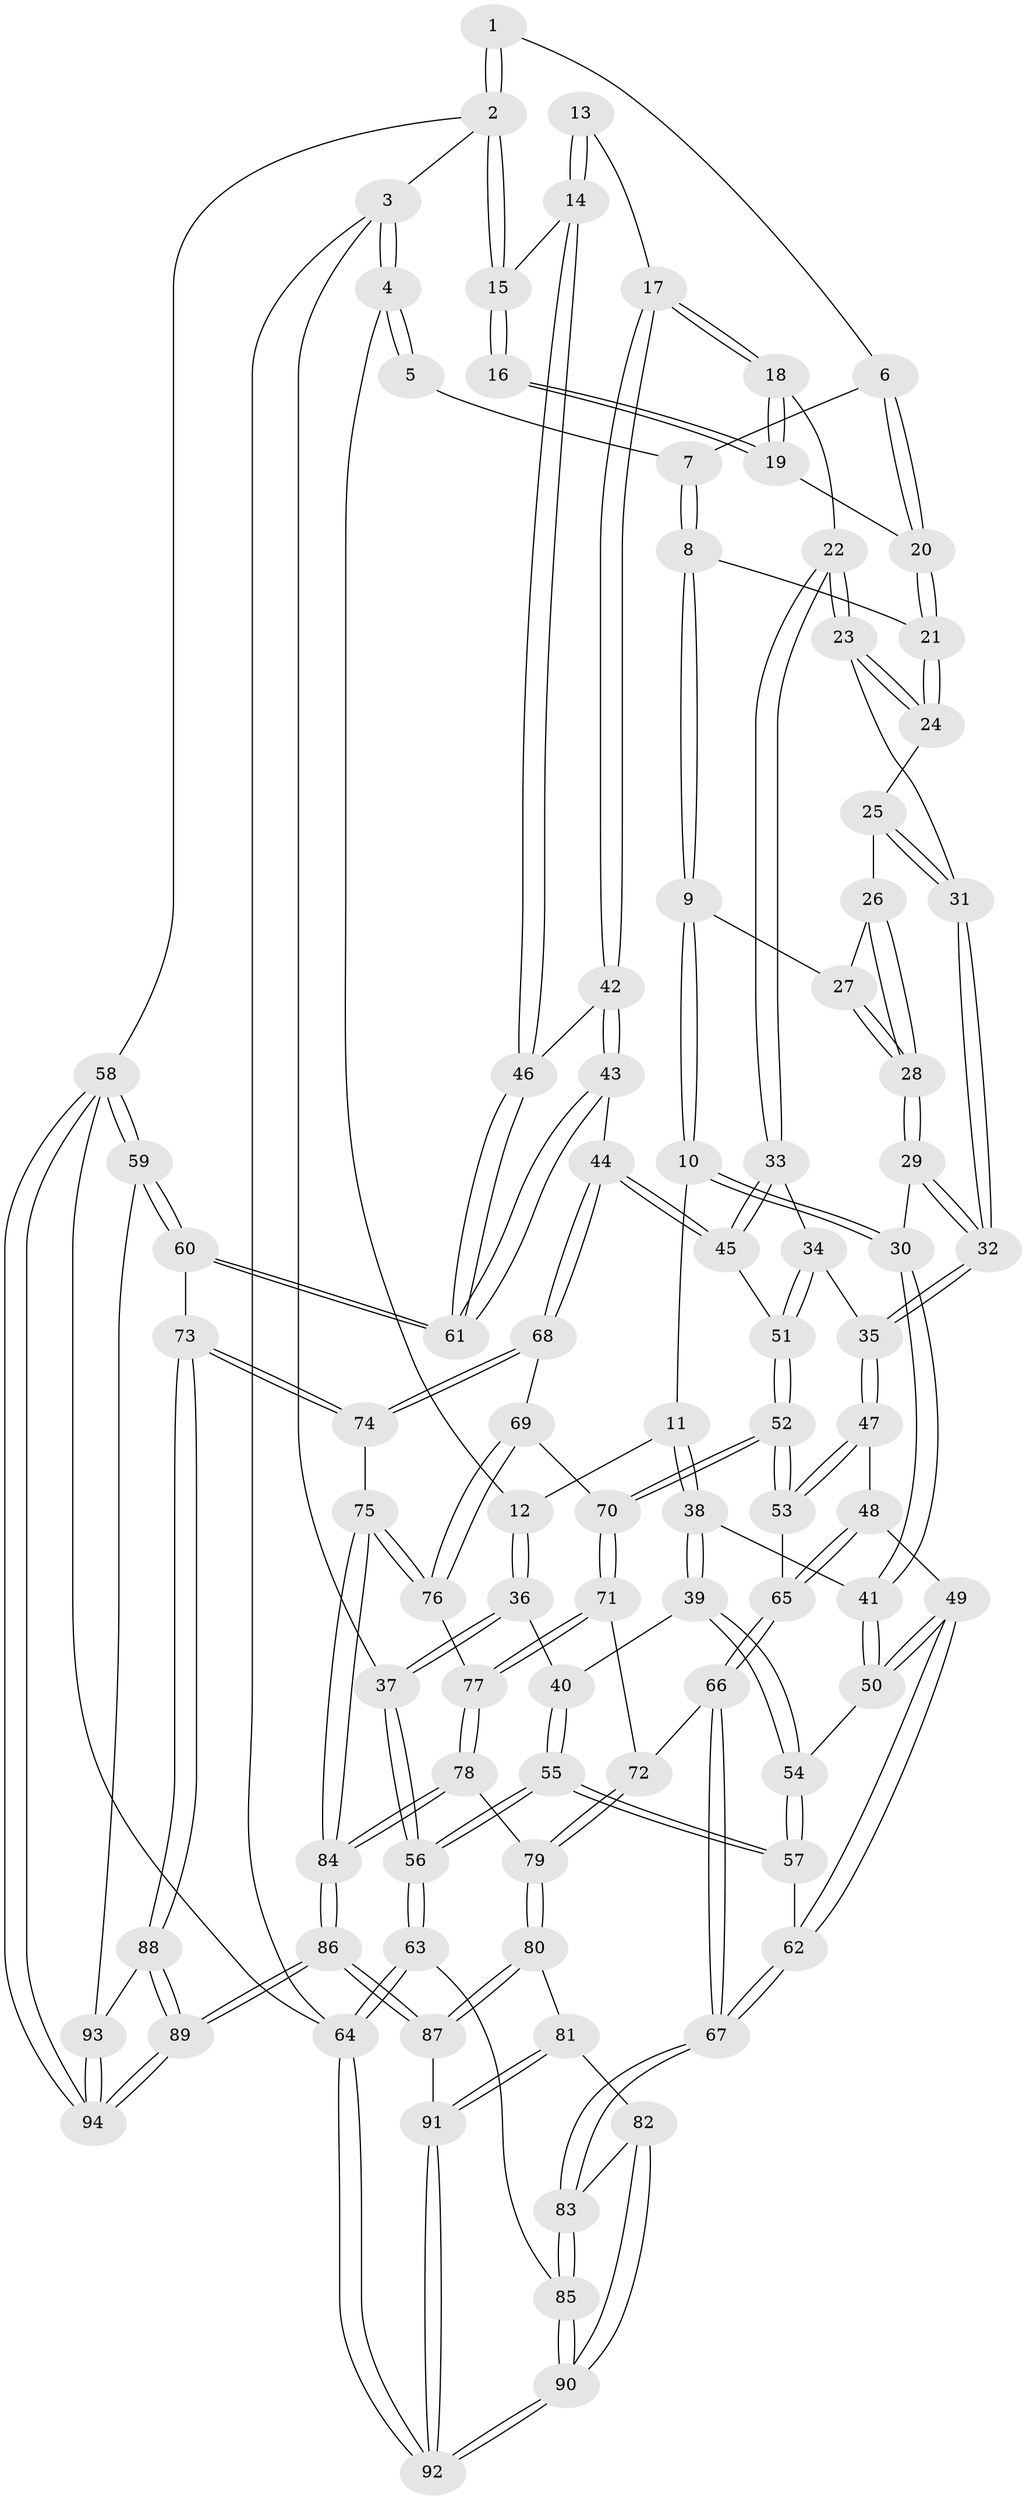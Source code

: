 // Generated by graph-tools (version 1.1) at 2025/38/03/09/25 02:38:54]
// undirected, 94 vertices, 232 edges
graph export_dot {
graph [start="1"]
  node [color=gray90,style=filled];
  1 [pos="+0.6144871593314382+0"];
  2 [pos="+1+0"];
  3 [pos="+0+0"];
  4 [pos="+0+0"];
  5 [pos="+0.30394298134349285+0"];
  6 [pos="+0.6219525659105565+0.012954177301877381"];
  7 [pos="+0.4309248629101792+0.08257735426347251"];
  8 [pos="+0.40845728076187526+0.13663719403327004"];
  9 [pos="+0.4077641913581237+0.13741094286271036"];
  10 [pos="+0.27864078892582356+0.19055573010717206"];
  11 [pos="+0.22951588945617415+0.17522688575196613"];
  12 [pos="+0.18999521539534958+0.1515214727172637"];
  13 [pos="+0.8367646518619701+0.14428985353915258"];
  14 [pos="+1+0.1452697616686502"];
  15 [pos="+1+0"];
  16 [pos="+0.8128075665387222+0.07837776750841112"];
  17 [pos="+0.8078516979494822+0.2808146207633134"];
  18 [pos="+0.7472592802685369+0.26032131344061865"];
  19 [pos="+0.7178062793198118+0.10304476041222575"];
  20 [pos="+0.6236645871741104+0.01841640393506004"];
  21 [pos="+0.566795954159625+0.13606695919471434"];
  22 [pos="+0.6752901345876842+0.29363352335804804"];
  23 [pos="+0.6210182435741797+0.2659834881147334"];
  24 [pos="+0.5640802461250382+0.1602551676889241"];
  25 [pos="+0.5320144859359385+0.184973812475069"];
  26 [pos="+0.513575092941474+0.1920585974395395"];
  27 [pos="+0.444738299272341+0.17337330698598374"];
  28 [pos="+0.4704273874119211+0.2499549765247995"];
  29 [pos="+0.4589528846228014+0.3169569099879614"];
  30 [pos="+0.37910153836159655+0.30670217673949274"];
  31 [pos="+0.5211568327029119+0.28763548671749806"];
  32 [pos="+0.46001124315054726+0.31755730843663776"];
  33 [pos="+0.6507282440131344+0.3585623700019545"];
  34 [pos="+0.5112082805108609+0.3663846030931234"];
  35 [pos="+0.4721531416938456+0.34059087882293954"];
  36 [pos="+0.09319146022367472+0.29966255426802846"];
  37 [pos="+0+0.3564169215002906"];
  38 [pos="+0.2388682216456509+0.3546623857739341"];
  39 [pos="+0.20036434881572113+0.458728569721263"];
  40 [pos="+0.12993229609134446+0.4466259776976055"];
  41 [pos="+0.3429464913109988+0.38867313177411394"];
  42 [pos="+0.8126552742889982+0.2830638626841828"];
  43 [pos="+0.7409520585950923+0.5443564207715859"];
  44 [pos="+0.7355132052251503+0.5468428020826885"];
  45 [pos="+0.6527244793120845+0.5158938374580739"];
  46 [pos="+1+0.32339255596105443"];
  47 [pos="+0.4682419152193969+0.35775586184738367"];
  48 [pos="+0.34948547549734016+0.5265337133019303"];
  49 [pos="+0.3443926793426683+0.5249010340268008"];
  50 [pos="+0.32351722006976286+0.49817747801151163"];
  51 [pos="+0.5843763816096216+0.5343613695279439"];
  52 [pos="+0.5124719732573614+0.5773542340379051"];
  53 [pos="+0.46850763123485173+0.5569178104024508"];
  54 [pos="+0.20224507606491554+0.4599333053841165"];
  55 [pos="+0+0.6187947669520192"];
  56 [pos="+0+0.6356479253574671"];
  57 [pos="+0.16876694960377872+0.6931734162701799"];
  58 [pos="+1+1"];
  59 [pos="+1+1"];
  60 [pos="+1+0.6288001102638868"];
  61 [pos="+1+0.4894589937868378"];
  62 [pos="+0.19382841508813875+0.7065955307685692"];
  63 [pos="+0+0.7546934488742587"];
  64 [pos="+0+1"];
  65 [pos="+0.3661862174477367+0.5343251235748323"];
  66 [pos="+0.356098863821726+0.7337116805447137"];
  67 [pos="+0.23389156825474575+0.7747658256148104"];
  68 [pos="+0.744196091658993+0.6563983046309367"];
  69 [pos="+0.6162017024678123+0.6867244019213203"];
  70 [pos="+0.51252575170875+0.666580458126778"];
  71 [pos="+0.5114396382739893+0.671247420941188"];
  72 [pos="+0.3891886015136064+0.7351550791887314"];
  73 [pos="+0.871339734738846+0.8029109184297638"];
  74 [pos="+0.7787641995216814+0.7862545548403704"];
  75 [pos="+0.7641918487599232+0.7952655155290069"];
  76 [pos="+0.681866846702671+0.7584725492520138"];
  77 [pos="+0.5291538621215868+0.7234462747372936"];
  78 [pos="+0.5323207235483592+0.8005266091350707"];
  79 [pos="+0.43215789199344384+0.8311209665180876"];
  80 [pos="+0.4269663742268035+0.8394796478960048"];
  81 [pos="+0.31087400793312414+0.8660502785263159"];
  82 [pos="+0.24077326752912662+0.8111442181856349"];
  83 [pos="+0.23362544916796865+0.7950194435299391"];
  84 [pos="+0.6278414104928263+0.9397905780244503"];
  85 [pos="+0.07378081331406235+0.8804034082732978"];
  86 [pos="+0.5746242078558976+1"];
  87 [pos="+0.5190676137752238+1"];
  88 [pos="+0.8806656306488707+0.848659767495847"];
  89 [pos="+0.7305852379457749+1"];
  90 [pos="+0.14896532401644214+1"];
  91 [pos="+0.456408262691984+1"];
  92 [pos="+0.14669466158405522+1"];
  93 [pos="+0.9122164835080283+0.8984618085859111"];
  94 [pos="+1+1"];
  1 -- 2;
  1 -- 2;
  1 -- 6;
  2 -- 3;
  2 -- 15;
  2 -- 15;
  2 -- 58;
  3 -- 4;
  3 -- 4;
  3 -- 37;
  3 -- 64;
  4 -- 5;
  4 -- 5;
  4 -- 12;
  5 -- 7;
  6 -- 7;
  6 -- 20;
  6 -- 20;
  7 -- 8;
  7 -- 8;
  8 -- 9;
  8 -- 9;
  8 -- 21;
  9 -- 10;
  9 -- 10;
  9 -- 27;
  10 -- 11;
  10 -- 30;
  10 -- 30;
  11 -- 12;
  11 -- 38;
  11 -- 38;
  12 -- 36;
  12 -- 36;
  13 -- 14;
  13 -- 14;
  13 -- 17;
  14 -- 15;
  14 -- 46;
  14 -- 46;
  15 -- 16;
  15 -- 16;
  16 -- 19;
  16 -- 19;
  17 -- 18;
  17 -- 18;
  17 -- 42;
  17 -- 42;
  18 -- 19;
  18 -- 19;
  18 -- 22;
  19 -- 20;
  20 -- 21;
  20 -- 21;
  21 -- 24;
  21 -- 24;
  22 -- 23;
  22 -- 23;
  22 -- 33;
  22 -- 33;
  23 -- 24;
  23 -- 24;
  23 -- 31;
  24 -- 25;
  25 -- 26;
  25 -- 31;
  25 -- 31;
  26 -- 27;
  26 -- 28;
  26 -- 28;
  27 -- 28;
  27 -- 28;
  28 -- 29;
  28 -- 29;
  29 -- 30;
  29 -- 32;
  29 -- 32;
  30 -- 41;
  30 -- 41;
  31 -- 32;
  31 -- 32;
  32 -- 35;
  32 -- 35;
  33 -- 34;
  33 -- 45;
  33 -- 45;
  34 -- 35;
  34 -- 51;
  34 -- 51;
  35 -- 47;
  35 -- 47;
  36 -- 37;
  36 -- 37;
  36 -- 40;
  37 -- 56;
  37 -- 56;
  38 -- 39;
  38 -- 39;
  38 -- 41;
  39 -- 40;
  39 -- 54;
  39 -- 54;
  40 -- 55;
  40 -- 55;
  41 -- 50;
  41 -- 50;
  42 -- 43;
  42 -- 43;
  42 -- 46;
  43 -- 44;
  43 -- 61;
  43 -- 61;
  44 -- 45;
  44 -- 45;
  44 -- 68;
  44 -- 68;
  45 -- 51;
  46 -- 61;
  46 -- 61;
  47 -- 48;
  47 -- 53;
  47 -- 53;
  48 -- 49;
  48 -- 65;
  48 -- 65;
  49 -- 50;
  49 -- 50;
  49 -- 62;
  49 -- 62;
  50 -- 54;
  51 -- 52;
  51 -- 52;
  52 -- 53;
  52 -- 53;
  52 -- 70;
  52 -- 70;
  53 -- 65;
  54 -- 57;
  54 -- 57;
  55 -- 56;
  55 -- 56;
  55 -- 57;
  55 -- 57;
  56 -- 63;
  56 -- 63;
  57 -- 62;
  58 -- 59;
  58 -- 59;
  58 -- 94;
  58 -- 94;
  58 -- 64;
  59 -- 60;
  59 -- 60;
  59 -- 93;
  60 -- 61;
  60 -- 61;
  60 -- 73;
  62 -- 67;
  62 -- 67;
  63 -- 64;
  63 -- 64;
  63 -- 85;
  64 -- 92;
  64 -- 92;
  65 -- 66;
  65 -- 66;
  66 -- 67;
  66 -- 67;
  66 -- 72;
  67 -- 83;
  67 -- 83;
  68 -- 69;
  68 -- 74;
  68 -- 74;
  69 -- 70;
  69 -- 76;
  69 -- 76;
  70 -- 71;
  70 -- 71;
  71 -- 72;
  71 -- 77;
  71 -- 77;
  72 -- 79;
  72 -- 79;
  73 -- 74;
  73 -- 74;
  73 -- 88;
  73 -- 88;
  74 -- 75;
  75 -- 76;
  75 -- 76;
  75 -- 84;
  75 -- 84;
  76 -- 77;
  77 -- 78;
  77 -- 78;
  78 -- 79;
  78 -- 84;
  78 -- 84;
  79 -- 80;
  79 -- 80;
  80 -- 81;
  80 -- 87;
  80 -- 87;
  81 -- 82;
  81 -- 91;
  81 -- 91;
  82 -- 83;
  82 -- 90;
  82 -- 90;
  83 -- 85;
  83 -- 85;
  84 -- 86;
  84 -- 86;
  85 -- 90;
  85 -- 90;
  86 -- 87;
  86 -- 87;
  86 -- 89;
  86 -- 89;
  87 -- 91;
  88 -- 89;
  88 -- 89;
  88 -- 93;
  89 -- 94;
  89 -- 94;
  90 -- 92;
  90 -- 92;
  91 -- 92;
  91 -- 92;
  93 -- 94;
  93 -- 94;
}
